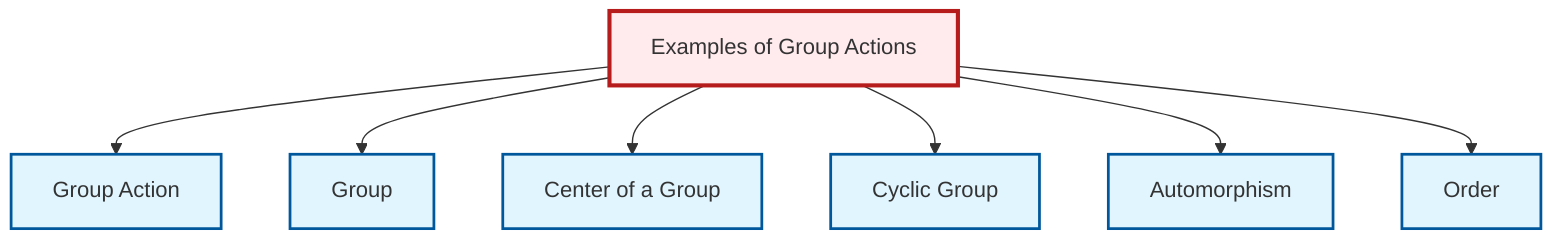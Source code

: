 graph TD
    classDef definition fill:#e1f5fe,stroke:#01579b,stroke-width:2px
    classDef theorem fill:#f3e5f5,stroke:#4a148c,stroke-width:2px
    classDef axiom fill:#fff3e0,stroke:#e65100,stroke-width:2px
    classDef example fill:#e8f5e9,stroke:#1b5e20,stroke-width:2px
    classDef current fill:#ffebee,stroke:#b71c1c,stroke-width:3px
    def-automorphism["Automorphism"]:::definition
    def-center-of-group["Center of a Group"]:::definition
    def-group["Group"]:::definition
    def-group-action["Group Action"]:::definition
    ex-group-action-examples["Examples of Group Actions"]:::example
    def-order["Order"]:::definition
    def-cyclic-group["Cyclic Group"]:::definition
    ex-group-action-examples --> def-group-action
    ex-group-action-examples --> def-group
    ex-group-action-examples --> def-center-of-group
    ex-group-action-examples --> def-cyclic-group
    ex-group-action-examples --> def-automorphism
    ex-group-action-examples --> def-order
    class ex-group-action-examples current